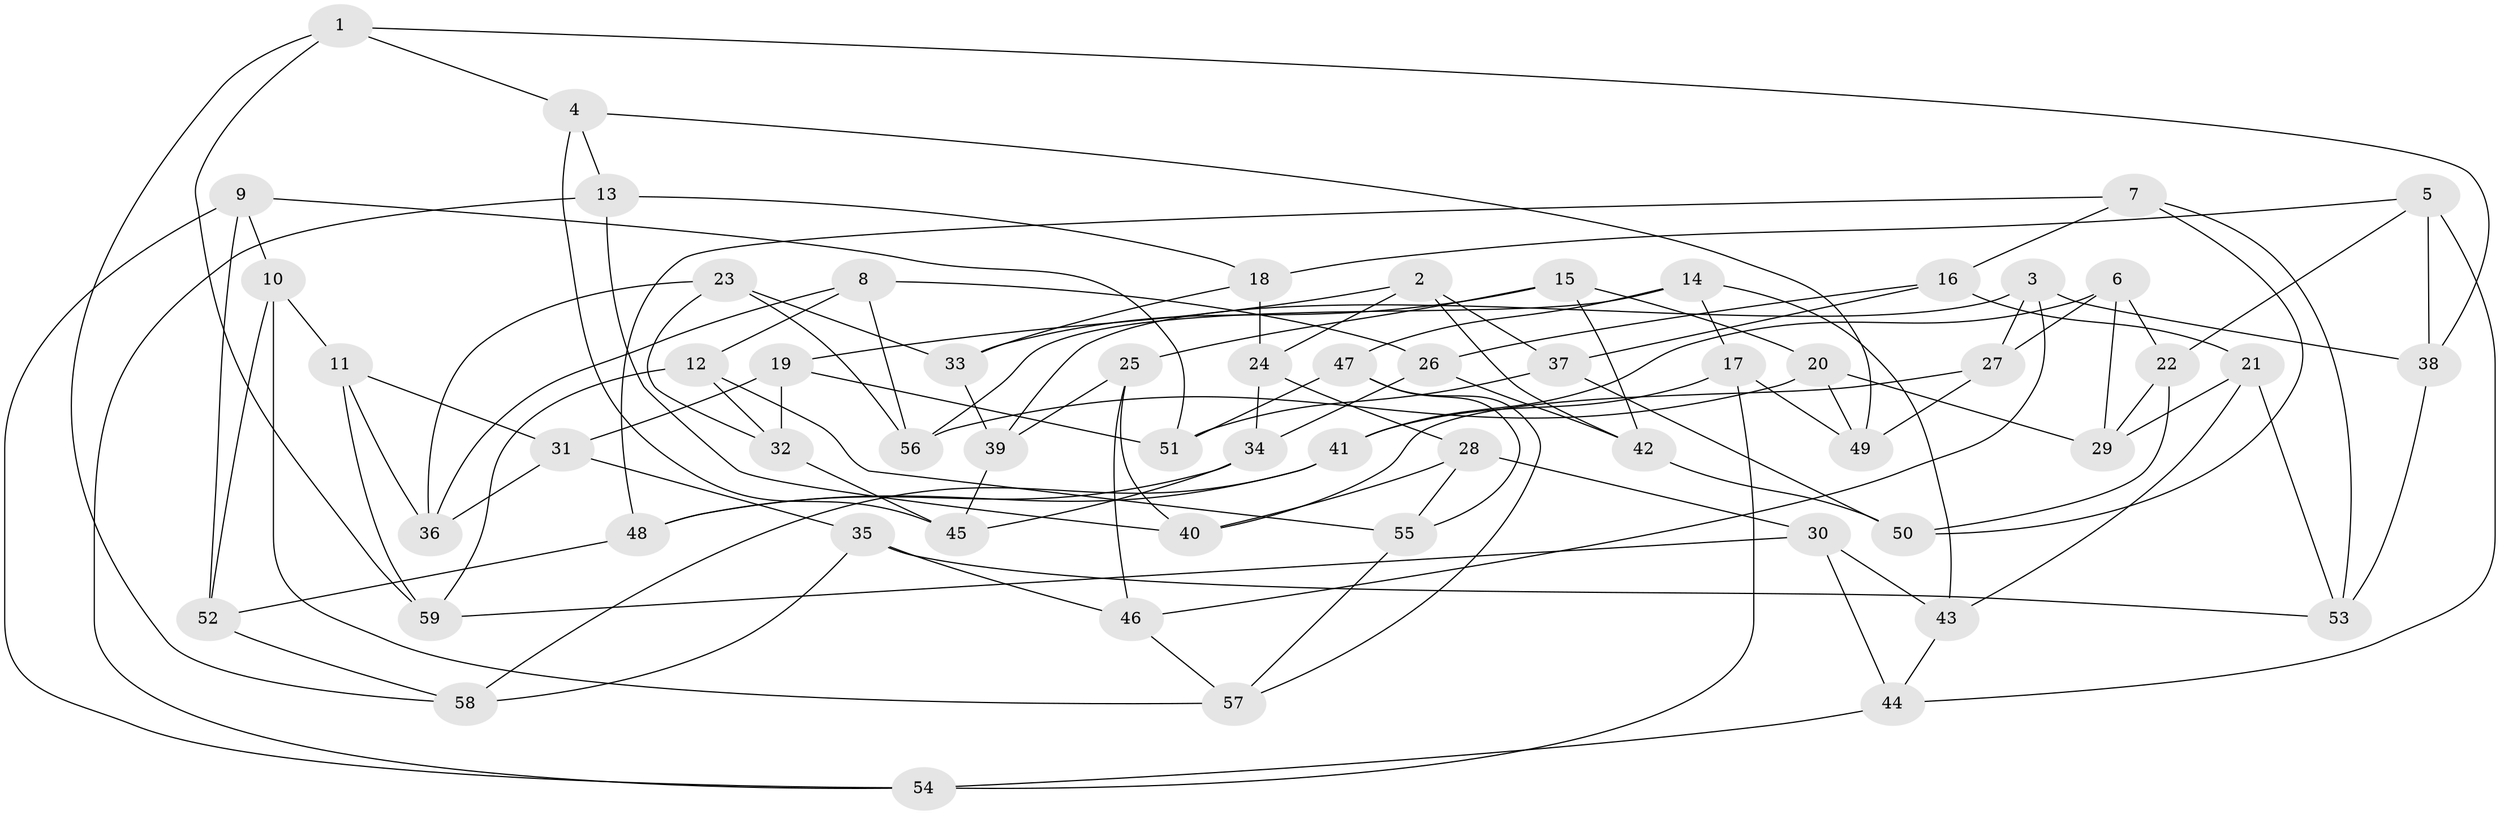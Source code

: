 // coarse degree distribution, {6: 0.5, 4: 0.3333333333333333, 5: 0.1388888888888889, 3: 0.027777777777777776}
// Generated by graph-tools (version 1.1) at 2025/42/03/06/25 10:42:17]
// undirected, 59 vertices, 118 edges
graph export_dot {
graph [start="1"]
  node [color=gray90,style=filled];
  1;
  2;
  3;
  4;
  5;
  6;
  7;
  8;
  9;
  10;
  11;
  12;
  13;
  14;
  15;
  16;
  17;
  18;
  19;
  20;
  21;
  22;
  23;
  24;
  25;
  26;
  27;
  28;
  29;
  30;
  31;
  32;
  33;
  34;
  35;
  36;
  37;
  38;
  39;
  40;
  41;
  42;
  43;
  44;
  45;
  46;
  47;
  48;
  49;
  50;
  51;
  52;
  53;
  54;
  55;
  56;
  57;
  58;
  59;
  1 -- 58;
  1 -- 4;
  1 -- 59;
  1 -- 38;
  2 -- 42;
  2 -- 24;
  2 -- 19;
  2 -- 37;
  3 -- 39;
  3 -- 38;
  3 -- 46;
  3 -- 27;
  4 -- 45;
  4 -- 13;
  4 -- 49;
  5 -- 38;
  5 -- 44;
  5 -- 18;
  5 -- 22;
  6 -- 22;
  6 -- 41;
  6 -- 27;
  6 -- 29;
  7 -- 48;
  7 -- 53;
  7 -- 16;
  7 -- 50;
  8 -- 12;
  8 -- 36;
  8 -- 26;
  8 -- 56;
  9 -- 51;
  9 -- 10;
  9 -- 52;
  9 -- 54;
  10 -- 57;
  10 -- 11;
  10 -- 52;
  11 -- 31;
  11 -- 59;
  11 -- 36;
  12 -- 59;
  12 -- 32;
  12 -- 55;
  13 -- 40;
  13 -- 18;
  13 -- 54;
  14 -- 56;
  14 -- 17;
  14 -- 43;
  14 -- 47;
  15 -- 20;
  15 -- 25;
  15 -- 33;
  15 -- 42;
  16 -- 26;
  16 -- 37;
  16 -- 21;
  17 -- 41;
  17 -- 49;
  17 -- 54;
  18 -- 33;
  18 -- 24;
  19 -- 31;
  19 -- 32;
  19 -- 51;
  20 -- 29;
  20 -- 49;
  20 -- 56;
  21 -- 53;
  21 -- 43;
  21 -- 29;
  22 -- 29;
  22 -- 50;
  23 -- 56;
  23 -- 33;
  23 -- 32;
  23 -- 36;
  24 -- 34;
  24 -- 28;
  25 -- 40;
  25 -- 39;
  25 -- 46;
  26 -- 34;
  26 -- 42;
  27 -- 49;
  27 -- 40;
  28 -- 55;
  28 -- 40;
  28 -- 30;
  30 -- 44;
  30 -- 59;
  30 -- 43;
  31 -- 36;
  31 -- 35;
  32 -- 45;
  33 -- 39;
  34 -- 48;
  34 -- 45;
  35 -- 58;
  35 -- 46;
  35 -- 53;
  37 -- 51;
  37 -- 50;
  38 -- 53;
  39 -- 45;
  41 -- 48;
  41 -- 58;
  42 -- 50;
  43 -- 44;
  44 -- 54;
  46 -- 57;
  47 -- 57;
  47 -- 51;
  47 -- 55;
  48 -- 52;
  52 -- 58;
  55 -- 57;
}
